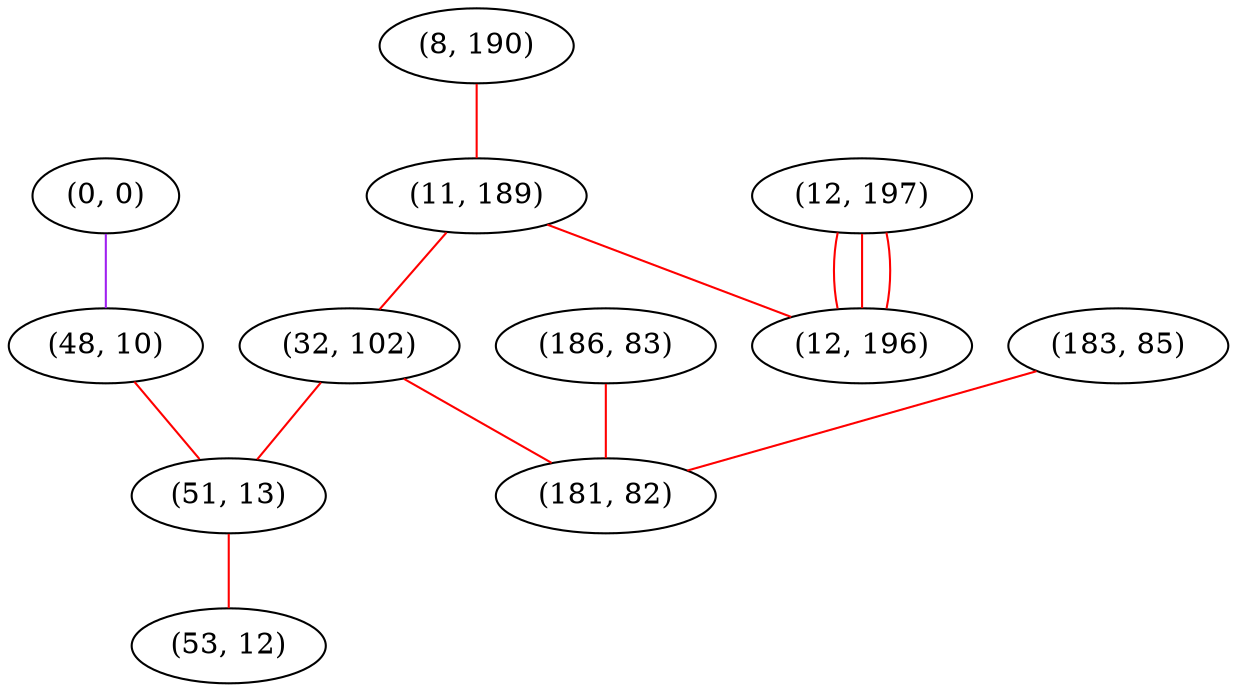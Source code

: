 graph "" {
"(0, 0)";
"(183, 85)";
"(48, 10)";
"(8, 190)";
"(186, 83)";
"(11, 189)";
"(12, 197)";
"(32, 102)";
"(12, 196)";
"(51, 13)";
"(53, 12)";
"(181, 82)";
"(0, 0)" -- "(48, 10)"  [color=purple, key=0, weight=4];
"(183, 85)" -- "(181, 82)"  [color=red, key=0, weight=1];
"(48, 10)" -- "(51, 13)"  [color=red, key=0, weight=1];
"(8, 190)" -- "(11, 189)"  [color=red, key=0, weight=1];
"(186, 83)" -- "(181, 82)"  [color=red, key=0, weight=1];
"(11, 189)" -- "(12, 196)"  [color=red, key=0, weight=1];
"(11, 189)" -- "(32, 102)"  [color=red, key=0, weight=1];
"(12, 197)" -- "(12, 196)"  [color=red, key=0, weight=1];
"(12, 197)" -- "(12, 196)"  [color=red, key=1, weight=1];
"(12, 197)" -- "(12, 196)"  [color=red, key=2, weight=1];
"(32, 102)" -- "(51, 13)"  [color=red, key=0, weight=1];
"(32, 102)" -- "(181, 82)"  [color=red, key=0, weight=1];
"(51, 13)" -- "(53, 12)"  [color=red, key=0, weight=1];
}
